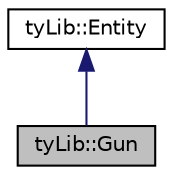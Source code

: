 digraph "tyLib::Gun"
{
  edge [fontname="Helvetica",fontsize="10",labelfontname="Helvetica",labelfontsize="10"];
  node [fontname="Helvetica",fontsize="10",shape=record];
  Node1 [label="tyLib::Gun",height=0.2,width=0.4,color="black", fillcolor="grey75", style="filled", fontcolor="black"];
  Node2 -> Node1 [dir="back",color="midnightblue",fontsize="10",style="solid",fontname="Helvetica"];
  Node2 [label="tyLib::Entity",height=0.2,width=0.4,color="black", fillcolor="white", style="filled",URL="$classty_lib_1_1_entity.html",tooltip="Model representing an Entity, something that moves on the battle field. "];
}
